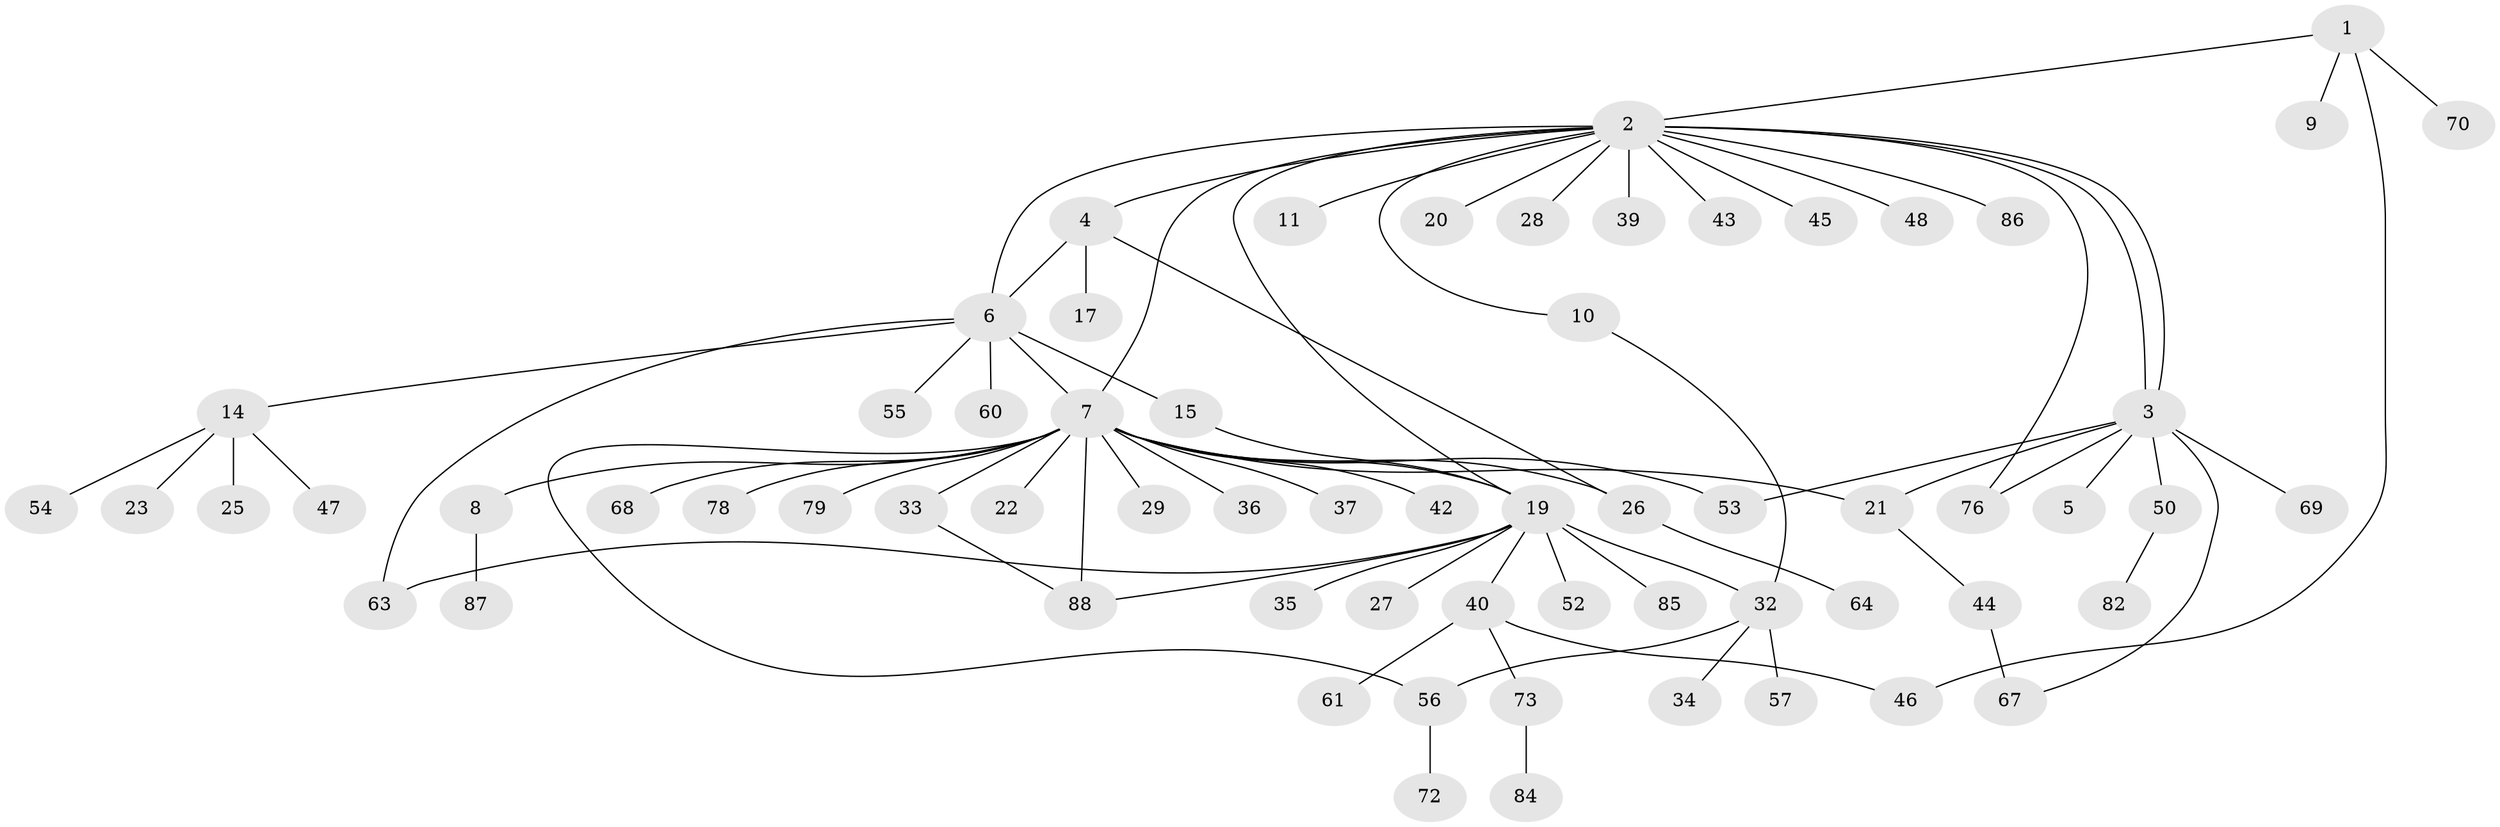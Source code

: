 // original degree distribution, {4: 0.022727272727272728, 17: 0.011363636363636364, 11: 0.011363636363636364, 1: 0.5454545454545454, 5: 0.03409090909090909, 19: 0.011363636363636364, 2: 0.2159090909090909, 6: 0.022727272727272728, 3: 0.11363636363636363, 10: 0.011363636363636364}
// Generated by graph-tools (version 1.1) at 2025/11/02/27/25 16:11:13]
// undirected, 65 vertices, 80 edges
graph export_dot {
graph [start="1"]
  node [color=gray90,style=filled];
  1 [super="+16"];
  2 [super="+12"];
  3 [super="+49"];
  4 [super="+58"];
  5;
  6 [super="+51"];
  7 [super="+24"];
  8;
  9;
  10 [super="+38"];
  11 [super="+13"];
  14 [super="+75"];
  15 [super="+18"];
  17;
  19 [super="+31"];
  20;
  21;
  22;
  23 [super="+74"];
  25;
  26 [super="+30"];
  27;
  28;
  29;
  32 [super="+71"];
  33 [super="+41"];
  34;
  35;
  36;
  37;
  39;
  40 [super="+80"];
  42;
  43;
  44 [super="+62"];
  45;
  46;
  47 [super="+81"];
  48;
  50 [super="+77"];
  52 [super="+65"];
  53 [super="+59"];
  54;
  55;
  56 [super="+66"];
  57;
  60;
  61;
  63;
  64;
  67;
  68;
  69;
  70 [super="+83"];
  72;
  73;
  76;
  78;
  79;
  82;
  84;
  85;
  86;
  87;
  88;
  1 -- 2;
  1 -- 9;
  1 -- 46;
  1 -- 70;
  2 -- 3;
  2 -- 3;
  2 -- 4;
  2 -- 6;
  2 -- 7;
  2 -- 10;
  2 -- 11;
  2 -- 20;
  2 -- 28;
  2 -- 39;
  2 -- 43;
  2 -- 48;
  2 -- 76;
  2 -- 86;
  2 -- 45;
  2 -- 19;
  3 -- 5;
  3 -- 21;
  3 -- 50;
  3 -- 53 [weight=2];
  3 -- 67;
  3 -- 69;
  3 -- 76;
  4 -- 17;
  4 -- 26;
  4 -- 6;
  6 -- 14;
  6 -- 15;
  6 -- 60;
  6 -- 55;
  6 -- 7;
  6 -- 63;
  7 -- 8;
  7 -- 19;
  7 -- 21;
  7 -- 22;
  7 -- 26;
  7 -- 29;
  7 -- 33;
  7 -- 36;
  7 -- 37;
  7 -- 42;
  7 -- 56;
  7 -- 68;
  7 -- 78;
  7 -- 79;
  7 -- 88;
  7 -- 53;
  8 -- 87;
  10 -- 32;
  14 -- 23;
  14 -- 25;
  14 -- 47;
  14 -- 54;
  15 -- 19;
  19 -- 27;
  19 -- 32;
  19 -- 35;
  19 -- 40;
  19 -- 52;
  19 -- 63;
  19 -- 85;
  19 -- 88;
  21 -- 44;
  26 -- 64;
  32 -- 34;
  32 -- 56;
  32 -- 57;
  33 -- 88;
  40 -- 46;
  40 -- 61;
  40 -- 73;
  44 -- 67;
  50 -- 82;
  56 -- 72;
  73 -- 84;
}
